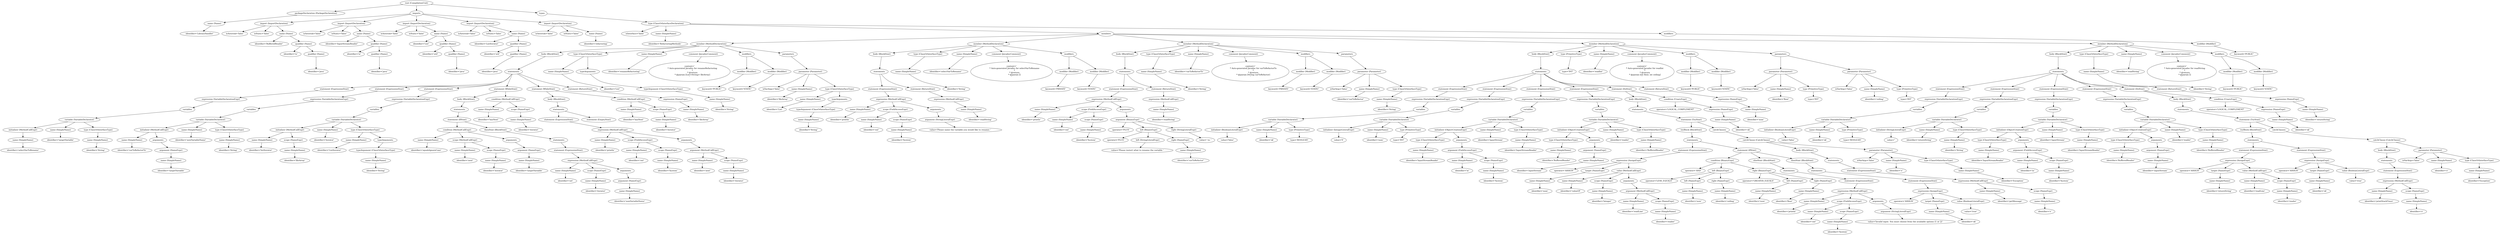 digraph {
n0 [label="root (CompilationUnit)"];
n1 [label="packageDeclaration (PackageDeclaration)"];
n0 -> n1;
n2 [label="name (Name)"];
n1 -> n2;
n3 [label="identifier='LibraryHandler'"];
n2 -> n3;
n4 [label="imports"];
n0 -> n4;
n5 [label="import (ImportDeclaration)"];
n4 -> n5;
n6 [label="isAsterisk='false'"];
n5 -> n6;
n7 [label="isStatic='false'"];
n5 -> n7;
n8 [label="name (Name)"];
n5 -> n8;
n9 [label="identifier='BufferedReader'"];
n8 -> n9;
n10 [label="qualifier (Name)"];
n8 -> n10;
n11 [label="identifier='io'"];
n10 -> n11;
n12 [label="qualifier (Name)"];
n10 -> n12;
n13 [label="identifier='java'"];
n12 -> n13;
n14 [label="import (ImportDeclaration)"];
n4 -> n14;
n15 [label="isAsterisk='false'"];
n14 -> n15;
n16 [label="isStatic='false'"];
n14 -> n16;
n17 [label="name (Name)"];
n14 -> n17;
n18 [label="identifier='InputStreamReader'"];
n17 -> n18;
n19 [label="qualifier (Name)"];
n17 -> n19;
n20 [label="identifier='io'"];
n19 -> n20;
n21 [label="qualifier (Name)"];
n19 -> n21;
n22 [label="identifier='java'"];
n21 -> n22;
n23 [label="import (ImportDeclaration)"];
n4 -> n23;
n24 [label="isAsterisk='false'"];
n23 -> n24;
n25 [label="isStatic='false'"];
n23 -> n25;
n26 [label="name (Name)"];
n23 -> n26;
n27 [label="identifier='List'"];
n26 -> n27;
n28 [label="qualifier (Name)"];
n26 -> n28;
n29 [label="identifier='util'"];
n28 -> n29;
n30 [label="qualifier (Name)"];
n28 -> n30;
n31 [label="identifier='java'"];
n30 -> n31;
n32 [label="import (ImportDeclaration)"];
n4 -> n32;
n33 [label="isAsterisk='false'"];
n32 -> n33;
n34 [label="isStatic='false'"];
n32 -> n34;
n35 [label="name (Name)"];
n32 -> n35;
n36 [label="identifier='ListIterator'"];
n35 -> n36;
n37 [label="qualifier (Name)"];
n35 -> n37;
n38 [label="identifier='util'"];
n37 -> n38;
n39 [label="qualifier (Name)"];
n37 -> n39;
n40 [label="identifier='java'"];
n39 -> n40;
n41 [label="import (ImportDeclaration)"];
n4 -> n41;
n42 [label="isAsterisk='false'"];
n41 -> n42;
n43 [label="isStatic='false'"];
n41 -> n43;
n44 [label="name (Name)"];
n41 -> n44;
n45 [label="identifier='refactoring'"];
n44 -> n45;
n46 [label="types"];
n0 -> n46;
n47 [label="type (ClassOrInterfaceDeclaration)"];
n46 -> n47;
n48 [label="isInterface='false'"];
n47 -> n48;
n49 [label="name (SimpleName)"];
n47 -> n49;
n50 [label="identifier='RefactoringMethods'"];
n49 -> n50;
n51 [label="members"];
n47 -> n51;
n52 [label="member (MethodDeclaration)"];
n51 -> n52;
n53 [label="body (BlockStmt)"];
n52 -> n53;
n54 [label="statements"];
n53 -> n54;
n55 [label="statement (ExpressionStmt)"];
n54 -> n55;
n56 [label="expression (VariableDeclarationExpr)"];
n55 -> n56;
n57 [label="variables"];
n56 -> n57;
n58 [label="variable (VariableDeclarator)"];
n57 -> n58;
n59 [label="initializer (MethodCallExpr)"];
n58 -> n59;
n60 [label="name (SimpleName)"];
n59 -> n60;
n61 [label="identifier='selectVarToRename'"];
n60 -> n61;
n62 [label="name (SimpleName)"];
n58 -> n62;
n63 [label="identifier='targetVariable'"];
n62 -> n63;
n64 [label="type (ClassOrInterfaceType)"];
n58 -> n64;
n65 [label="name (SimpleName)"];
n64 -> n65;
n66 [label="identifier='String'"];
n65 -> n66;
n67 [label="statement (ExpressionStmt)"];
n54 -> n67;
n68 [label="expression (VariableDeclarationExpr)"];
n67 -> n68;
n69 [label="variables"];
n68 -> n69;
n70 [label="variable (VariableDeclarator)"];
n69 -> n70;
n71 [label="initializer (MethodCallExpr)"];
n70 -> n71;
n72 [label="name (SimpleName)"];
n71 -> n72;
n73 [label="identifier='varToRefactorTo'"];
n72 -> n73;
n74 [label="arguments"];
n71 -> n74;
n75 [label="argument (NameExpr)"];
n74 -> n75;
n76 [label="name (SimpleName)"];
n75 -> n76;
n77 [label="identifier='targetVariable'"];
n76 -> n77;
n78 [label="name (SimpleName)"];
n70 -> n78;
n79 [label="identifier='newVariableName'"];
n78 -> n79;
n80 [label="type (ClassOrInterfaceType)"];
n70 -> n80;
n81 [label="name (SimpleName)"];
n80 -> n81;
n82 [label="identifier='String'"];
n81 -> n82;
n83 [label="statement (ExpressionStmt)"];
n54 -> n83;
n84 [label="expression (VariableDeclarationExpr)"];
n83 -> n84;
n85 [label="variables"];
n84 -> n85;
n86 [label="variable (VariableDeclarator)"];
n85 -> n86;
n87 [label="initializer (MethodCallExpr)"];
n86 -> n87;
n88 [label="name (SimpleName)"];
n87 -> n88;
n89 [label="identifier='listIterator'"];
n88 -> n89;
n90 [label="scope (NameExpr)"];
n87 -> n90;
n91 [label="name (SimpleName)"];
n90 -> n91;
n92 [label="identifier='fileArray'"];
n91 -> n92;
n93 [label="name (SimpleName)"];
n86 -> n93;
n94 [label="identifier='iterator'"];
n93 -> n94;
n95 [label="type (ClassOrInterfaceType)"];
n86 -> n95;
n96 [label="name (SimpleName)"];
n95 -> n96;
n97 [label="identifier='ListIterator'"];
n96 -> n97;
n98 [label="typeArguments"];
n95 -> n98;
n99 [label="typeArgument (ClassOrInterfaceType)"];
n98 -> n99;
n100 [label="name (SimpleName)"];
n99 -> n100;
n101 [label="identifier='String'"];
n100 -> n101;
n102 [label="statement (WhileStmt)"];
n54 -> n102;
n103 [label="body (BlockStmt)"];
n102 -> n103;
n104 [label="statements"];
n103 -> n104;
n105 [label="statement (IfStmt)"];
n104 -> n105;
n106 [label="condition (MethodCallExpr)"];
n105 -> n106;
n107 [label="name (SimpleName)"];
n106 -> n107;
n108 [label="identifier='equalsIgnoreCase'"];
n107 -> n108;
n109 [label="scope (MethodCallExpr)"];
n106 -> n109;
n110 [label="name (SimpleName)"];
n109 -> n110;
n111 [label="identifier='next'"];
n110 -> n111;
n112 [label="scope (NameExpr)"];
n109 -> n112;
n113 [label="name (SimpleName)"];
n112 -> n113;
n114 [label="identifier='iterator'"];
n113 -> n114;
n115 [label="arguments"];
n106 -> n115;
n116 [label="argument (NameExpr)"];
n115 -> n116;
n117 [label="name (SimpleName)"];
n116 -> n117;
n118 [label="identifier='targetVariable'"];
n117 -> n118;
n119 [label="thenStmt (BlockStmt)"];
n105 -> n119;
n120 [label="statements"];
n119 -> n120;
n121 [label="statement (ExpressionStmt)"];
n120 -> n121;
n122 [label="expression (MethodCallExpr)"];
n121 -> n122;
n123 [label="name (SimpleName)"];
n122 -> n123;
n124 [label="identifier='set'"];
n123 -> n124;
n125 [label="scope (NameExpr)"];
n122 -> n125;
n126 [label="name (SimpleName)"];
n125 -> n126;
n127 [label="identifier='iterator'"];
n126 -> n127;
n128 [label="arguments"];
n122 -> n128;
n129 [label="argument (NameExpr)"];
n128 -> n129;
n130 [label="name (SimpleName)"];
n129 -> n130;
n131 [label="identifier='newVariableName'"];
n130 -> n131;
n132 [label="condition (MethodCallExpr)"];
n102 -> n132;
n133 [label="name (SimpleName)"];
n132 -> n133;
n134 [label="identifier='hasNext'"];
n133 -> n134;
n135 [label="scope (NameExpr)"];
n132 -> n135;
n136 [label="name (SimpleName)"];
n135 -> n136;
n137 [label="identifier='iterator'"];
n136 -> n137;
n138 [label="statement (WhileStmt)"];
n54 -> n138;
n139 [label="body (BlockStmt)"];
n138 -> n139;
n140 [label="statements"];
n139 -> n140;
n141 [label="statement (ExpressionStmt)"];
n140 -> n141;
n142 [label="expression (MethodCallExpr)"];
n141 -> n142;
n143 [label="name (SimpleName)"];
n142 -> n143;
n144 [label="identifier='println'"];
n143 -> n144;
n145 [label="scope (FieldAccessExpr)"];
n142 -> n145;
n146 [label="name (SimpleName)"];
n145 -> n146;
n147 [label="identifier='out'"];
n146 -> n147;
n148 [label="scope (NameExpr)"];
n145 -> n148;
n149 [label="name (SimpleName)"];
n148 -> n149;
n150 [label="identifier='System'"];
n149 -> n150;
n151 [label="arguments"];
n142 -> n151;
n152 [label="argument (MethodCallExpr)"];
n151 -> n152;
n153 [label="name (SimpleName)"];
n152 -> n153;
n154 [label="identifier='next'"];
n153 -> n154;
n155 [label="scope (NameExpr)"];
n152 -> n155;
n156 [label="name (SimpleName)"];
n155 -> n156;
n157 [label="identifier='iterator'"];
n156 -> n157;
n158 [label="statement (EmptyStmt)"];
n140 -> n158;
n159 [label="condition (MethodCallExpr)"];
n138 -> n159;
n160 [label="name (SimpleName)"];
n159 -> n160;
n161 [label="identifier='hasNext'"];
n160 -> n161;
n162 [label="scope (NameExpr)"];
n159 -> n162;
n163 [label="name (SimpleName)"];
n162 -> n163;
n164 [label="identifier='iterator'"];
n163 -> n164;
n165 [label="statement (ReturnStmt)"];
n54 -> n165;
n166 [label="expression (NameExpr)"];
n165 -> n166;
n167 [label="name (SimpleName)"];
n166 -> n167;
n168 [label="identifier='fileArray'"];
n167 -> n168;
n169 [label="type (ClassOrInterfaceType)"];
n52 -> n169;
n170 [label="name (SimpleName)"];
n169 -> n170;
n171 [label="identifier='List'"];
n170 -> n171;
n172 [label="typeArguments"];
n169 -> n172;
n173 [label="typeArgument (ClassOrInterfaceType)"];
n172 -> n173;
n174 [label="name (SimpleName)"];
n173 -> n174;
n175 [label="identifier='String'"];
n174 -> n175;
n176 [label="name (SimpleName)"];
n52 -> n176;
n177 [label="identifier='renameRefactoring'"];
n176 -> n177;
n178 [label="comment (JavadocComment)"];
n52 -> n178;
n179 [label="content='
         * Auto-generated Javadoc for renameRefactoring
         *
         * @return
         * @param [List<String> fileArray]
'"];
n178 -> n179;
n180 [label="modifiers"];
n52 -> n180;
n181 [label="modifier (Modifier)"];
n180 -> n181;
n182 [label="keyword='PUBLIC'"];
n181 -> n182;
n183 [label="modifier (Modifier)"];
n180 -> n183;
n184 [label="keyword='STATIC'"];
n183 -> n184;
n185 [label="parameters"];
n52 -> n185;
n186 [label="parameter (Parameter)"];
n185 -> n186;
n187 [label="isVarArgs='false'"];
n186 -> n187;
n188 [label="name (SimpleName)"];
n186 -> n188;
n189 [label="identifier='fileArray'"];
n188 -> n189;
n190 [label="type (ClassOrInterfaceType)"];
n186 -> n190;
n191 [label="name (SimpleName)"];
n190 -> n191;
n192 [label="identifier='List'"];
n191 -> n192;
n193 [label="typeArguments"];
n190 -> n193;
n194 [label="typeArgument (ClassOrInterfaceType)"];
n193 -> n194;
n195 [label="name (SimpleName)"];
n194 -> n195;
n196 [label="identifier='String'"];
n195 -> n196;
n197 [label="member (MethodDeclaration)"];
n51 -> n197;
n198 [label="body (BlockStmt)"];
n197 -> n198;
n199 [label="statements"];
n198 -> n199;
n200 [label="statement (ExpressionStmt)"];
n199 -> n200;
n201 [label="expression (MethodCallExpr)"];
n200 -> n201;
n202 [label="name (SimpleName)"];
n201 -> n202;
n203 [label="identifier='println'"];
n202 -> n203;
n204 [label="scope (FieldAccessExpr)"];
n201 -> n204;
n205 [label="name (SimpleName)"];
n204 -> n205;
n206 [label="identifier='out'"];
n205 -> n206;
n207 [label="scope (NameExpr)"];
n204 -> n207;
n208 [label="name (SimpleName)"];
n207 -> n208;
n209 [label="identifier='System'"];
n208 -> n209;
n210 [label="arguments"];
n201 -> n210;
n211 [label="argument (StringLiteralExpr)"];
n210 -> n211;
n212 [label="value='Please name the variable you would like to rename: '"];
n211 -> n212;
n213 [label="statement (ReturnStmt)"];
n199 -> n213;
n214 [label="expression (MethodCallExpr)"];
n213 -> n214;
n215 [label="name (SimpleName)"];
n214 -> n215;
n216 [label="identifier='readString'"];
n215 -> n216;
n217 [label="type (ClassOrInterfaceType)"];
n197 -> n217;
n218 [label="name (SimpleName)"];
n217 -> n218;
n219 [label="identifier='String'"];
n218 -> n219;
n220 [label="name (SimpleName)"];
n197 -> n220;
n221 [label="identifier='selectVarToRename'"];
n220 -> n221;
n222 [label="comment (JavadocComment)"];
n197 -> n222;
n223 [label="content='
         * Auto-generated Javadoc for selectVarToRename
         *
         * @return
         * @param []
'"];
n222 -> n223;
n224 [label="modifiers"];
n197 -> n224;
n225 [label="modifier (Modifier)"];
n224 -> n225;
n226 [label="keyword='PRIVATE'"];
n225 -> n226;
n227 [label="modifier (Modifier)"];
n224 -> n227;
n228 [label="keyword='STATIC'"];
n227 -> n228;
n229 [label="member (MethodDeclaration)"];
n51 -> n229;
n230 [label="body (BlockStmt)"];
n229 -> n230;
n231 [label="statements"];
n230 -> n231;
n232 [label="statement (ExpressionStmt)"];
n231 -> n232;
n233 [label="expression (MethodCallExpr)"];
n232 -> n233;
n234 [label="name (SimpleName)"];
n233 -> n234;
n235 [label="identifier='println'"];
n234 -> n235;
n236 [label="scope (FieldAccessExpr)"];
n233 -> n236;
n237 [label="name (SimpleName)"];
n236 -> n237;
n238 [label="identifier='out'"];
n237 -> n238;
n239 [label="scope (NameExpr)"];
n236 -> n239;
n240 [label="name (SimpleName)"];
n239 -> n240;
n241 [label="identifier='System'"];
n240 -> n241;
n242 [label="arguments"];
n233 -> n242;
n243 [label="argument (BinaryExpr)"];
n242 -> n243;
n244 [label="operator='PLUS'"];
n243 -> n244;
n245 [label="left (BinaryExpr)"];
n243 -> n245;
n246 [label="operator='PLUS'"];
n245 -> n246;
n247 [label="left (StringLiteralExpr)"];
n245 -> n247;
n248 [label="value='Please instert what to rename the variable '"];
n247 -> n248;
n249 [label="right (NameExpr)"];
n245 -> n249;
n250 [label="name (SimpleName)"];
n249 -> n250;
n251 [label="identifier='varToRefactor'"];
n250 -> n251;
n252 [label="right (StringLiteralExpr)"];
n243 -> n252;
n253 [label="value=' to: '"];
n252 -> n253;
n254 [label="statement (ReturnStmt)"];
n231 -> n254;
n255 [label="expression (MethodCallExpr)"];
n254 -> n255;
n256 [label="name (SimpleName)"];
n255 -> n256;
n257 [label="identifier='readString'"];
n256 -> n257;
n258 [label="type (ClassOrInterfaceType)"];
n229 -> n258;
n259 [label="name (SimpleName)"];
n258 -> n259;
n260 [label="identifier='String'"];
n259 -> n260;
n261 [label="name (SimpleName)"];
n229 -> n261;
n262 [label="identifier='varToRefactorTo'"];
n261 -> n262;
n263 [label="comment (JavadocComment)"];
n229 -> n263;
n264 [label="content='
         * Auto-generated Javadoc for varToRefactorTo
         *
         * @return
         * @param [String varToRefactor]
'"];
n263 -> n264;
n265 [label="modifiers"];
n229 -> n265;
n266 [label="modifier (Modifier)"];
n265 -> n266;
n267 [label="keyword='PRIVATE'"];
n266 -> n267;
n268 [label="modifier (Modifier)"];
n265 -> n268;
n269 [label="keyword='STATIC'"];
n268 -> n269;
n270 [label="parameters"];
n229 -> n270;
n271 [label="parameter (Parameter)"];
n270 -> n271;
n272 [label="isVarArgs='false'"];
n271 -> n272;
n273 [label="name (SimpleName)"];
n271 -> n273;
n274 [label="identifier='varToRefactor'"];
n273 -> n274;
n275 [label="type (ClassOrInterfaceType)"];
n271 -> n275;
n276 [label="name (SimpleName)"];
n275 -> n276;
n277 [label="identifier='String'"];
n276 -> n277;
n278 [label="member (MethodDeclaration)"];
n51 -> n278;
n279 [label="body (BlockStmt)"];
n278 -> n279;
n280 [label="statements"];
n279 -> n280;
n281 [label="statement (ExpressionStmt)"];
n280 -> n281;
n282 [label="expression (VariableDeclarationExpr)"];
n281 -> n282;
n283 [label="variables"];
n282 -> n283;
n284 [label="variable (VariableDeclarator)"];
n283 -> n284;
n285 [label="initializer (BooleanLiteralExpr)"];
n284 -> n285;
n286 [label="value='false'"];
n285 -> n286;
n287 [label="name (SimpleName)"];
n284 -> n287;
n288 [label="identifier='ok'"];
n287 -> n288;
n289 [label="type (PrimitiveType)"];
n284 -> n289;
n290 [label="type='BOOLEAN'"];
n289 -> n290;
n291 [label="statement (ExpressionStmt)"];
n280 -> n291;
n292 [label="expression (VariableDeclarationExpr)"];
n291 -> n292;
n293 [label="variables"];
n292 -> n293;
n294 [label="variable (VariableDeclarator)"];
n293 -> n294;
n295 [label="initializer (IntegerLiteralExpr)"];
n294 -> n295;
n296 [label="value='0'"];
n295 -> n296;
n297 [label="name (SimpleName)"];
n294 -> n297;
n298 [label="identifier='num'"];
n297 -> n298;
n299 [label="type (PrimitiveType)"];
n294 -> n299;
n300 [label="type='INT'"];
n299 -> n300;
n301 [label="statement (ExpressionStmt)"];
n280 -> n301;
n302 [label="expression (VariableDeclarationExpr)"];
n301 -> n302;
n303 [label="variables"];
n302 -> n303;
n304 [label="variable (VariableDeclarator)"];
n303 -> n304;
n305 [label="initializer (ObjectCreationExpr)"];
n304 -> n305;
n306 [label="type (ClassOrInterfaceType)"];
n305 -> n306;
n307 [label="name (SimpleName)"];
n306 -> n307;
n308 [label="identifier='InputStreamReader'"];
n307 -> n308;
n309 [label="arguments"];
n305 -> n309;
n310 [label="argument (FieldAccessExpr)"];
n309 -> n310;
n311 [label="name (SimpleName)"];
n310 -> n311;
n312 [label="identifier='in'"];
n311 -> n312;
n313 [label="scope (NameExpr)"];
n310 -> n313;
n314 [label="name (SimpleName)"];
n313 -> n314;
n315 [label="identifier='System'"];
n314 -> n315;
n316 [label="name (SimpleName)"];
n304 -> n316;
n317 [label="identifier='inputStream'"];
n316 -> n317;
n318 [label="type (ClassOrInterfaceType)"];
n304 -> n318;
n319 [label="name (SimpleName)"];
n318 -> n319;
n320 [label="identifier='InputStreamReader'"];
n319 -> n320;
n321 [label="statement (ExpressionStmt)"];
n280 -> n321;
n322 [label="expression (VariableDeclarationExpr)"];
n321 -> n322;
n323 [label="variables"];
n322 -> n323;
n324 [label="variable (VariableDeclarator)"];
n323 -> n324;
n325 [label="initializer (ObjectCreationExpr)"];
n324 -> n325;
n326 [label="type (ClassOrInterfaceType)"];
n325 -> n326;
n327 [label="name (SimpleName)"];
n326 -> n327;
n328 [label="identifier='BufferedReader'"];
n327 -> n328;
n329 [label="arguments"];
n325 -> n329;
n330 [label="argument (NameExpr)"];
n329 -> n330;
n331 [label="name (SimpleName)"];
n330 -> n331;
n332 [label="identifier='inputStream'"];
n331 -> n332;
n333 [label="name (SimpleName)"];
n324 -> n333;
n334 [label="identifier='reader'"];
n333 -> n334;
n335 [label="type (ClassOrInterfaceType)"];
n324 -> n335;
n336 [label="name (SimpleName)"];
n335 -> n336;
n337 [label="identifier='BufferedReader'"];
n336 -> n337;
n338 [label="statement (DoStmt)"];
n280 -> n338;
n339 [label="body (BlockStmt)"];
n338 -> n339;
n340 [label="statements"];
n339 -> n340;
n341 [label="statement (TryStmt)"];
n340 -> n341;
n342 [label="tryBlock (BlockStmt)"];
n341 -> n342;
n343 [label="statements"];
n342 -> n343;
n344 [label="statement (ExpressionStmt)"];
n343 -> n344;
n345 [label="expression (AssignExpr)"];
n344 -> n345;
n346 [label="operator='ASSIGN'"];
n345 -> n346;
n347 [label="target (NameExpr)"];
n345 -> n347;
n348 [label="name (SimpleName)"];
n347 -> n348;
n349 [label="identifier='num'"];
n348 -> n349;
n350 [label="value (MethodCallExpr)"];
n345 -> n350;
n351 [label="name (SimpleName)"];
n350 -> n351;
n352 [label="identifier='valueOf'"];
n351 -> n352;
n353 [label="scope (NameExpr)"];
n350 -> n353;
n354 [label="name (SimpleName)"];
n353 -> n354;
n355 [label="identifier='Integer'"];
n354 -> n355;
n356 [label="arguments"];
n350 -> n356;
n357 [label="argument (MethodCallExpr)"];
n356 -> n357;
n358 [label="name (SimpleName)"];
n357 -> n358;
n359 [label="identifier='readLine'"];
n358 -> n359;
n360 [label="scope (NameExpr)"];
n357 -> n360;
n361 [label="name (SimpleName)"];
n360 -> n361;
n362 [label="identifier='reader'"];
n361 -> n362;
n363 [label="statement (IfStmt)"];
n343 -> n363;
n364 [label="condition (BinaryExpr)"];
n363 -> n364;
n365 [label="operator='AND'"];
n364 -> n365;
n366 [label="left (BinaryExpr)"];
n364 -> n366;
n367 [label="operator='LESS_EQUALS'"];
n366 -> n367;
n368 [label="left (NameExpr)"];
n366 -> n368;
n369 [label="name (SimpleName)"];
n368 -> n369;
n370 [label="identifier='num'"];
n369 -> n370;
n371 [label="right (NameExpr)"];
n366 -> n371;
n372 [label="name (SimpleName)"];
n371 -> n372;
n373 [label="identifier='ceiling'"];
n372 -> n373;
n374 [label="right (BinaryExpr)"];
n364 -> n374;
n375 [label="operator='GREATER_EQUALS'"];
n374 -> n375;
n376 [label="left (NameExpr)"];
n374 -> n376;
n377 [label="name (SimpleName)"];
n376 -> n377;
n378 [label="identifier='num'"];
n377 -> n378;
n379 [label="right (NameExpr)"];
n374 -> n379;
n380 [label="name (SimpleName)"];
n379 -> n380;
n381 [label="identifier='floor'"];
n380 -> n381;
n382 [label="elseStmt (BlockStmt)"];
n363 -> n382;
n383 [label="statements"];
n382 -> n383;
n384 [label="statement (ExpressionStmt)"];
n383 -> n384;
n385 [label="expression (MethodCallExpr)"];
n384 -> n385;
n386 [label="name (SimpleName)"];
n385 -> n386;
n387 [label="identifier='println'"];
n386 -> n387;
n388 [label="scope (FieldAccessExpr)"];
n385 -> n388;
n389 [label="name (SimpleName)"];
n388 -> n389;
n390 [label="identifier='out'"];
n389 -> n390;
n391 [label="scope (NameExpr)"];
n388 -> n391;
n392 [label="name (SimpleName)"];
n391 -> n392;
n393 [label="identifier='System'"];
n392 -> n393;
n394 [label="arguments"];
n385 -> n394;
n395 [label="argument (StringLiteralExpr)"];
n394 -> n395;
n396 [label="value='Invalid input. You must choose from the available options (1 or 2)'"];
n395 -> n396;
n397 [label="thenStmt (BlockStmt)"];
n363 -> n397;
n398 [label="statements"];
n397 -> n398;
n399 [label="statement (ExpressionStmt)"];
n398 -> n399;
n400 [label="expression (AssignExpr)"];
n399 -> n400;
n401 [label="operator='ASSIGN'"];
n400 -> n401;
n402 [label="target (NameExpr)"];
n400 -> n402;
n403 [label="name (SimpleName)"];
n402 -> n403;
n404 [label="identifier='ok'"];
n403 -> n404;
n405 [label="value (BooleanLiteralExpr)"];
n400 -> n405;
n406 [label="value='true'"];
n405 -> n406;
n407 [label="catchClauses"];
n341 -> n407;
n408 [label="catchClause (CatchClause)"];
n407 -> n408;
n409 [label="body (BlockStmt)"];
n408 -> n409;
n410 [label="statements"];
n409 -> n410;
n411 [label="statement (ExpressionStmt)"];
n410 -> n411;
n412 [label="expression (MethodCallExpr)"];
n411 -> n412;
n413 [label="name (SimpleName)"];
n412 -> n413;
n414 [label="identifier='getMessage'"];
n413 -> n414;
n415 [label="scope (NameExpr)"];
n412 -> n415;
n416 [label="name (SimpleName)"];
n415 -> n416;
n417 [label="identifier='e'"];
n416 -> n417;
n418 [label="parameter (Parameter)"];
n408 -> n418;
n419 [label="isVarArgs='false'"];
n418 -> n419;
n420 [label="name (SimpleName)"];
n418 -> n420;
n421 [label="identifier='e'"];
n420 -> n421;
n422 [label="type (ClassOrInterfaceType)"];
n418 -> n422;
n423 [label="name (SimpleName)"];
n422 -> n423;
n424 [label="identifier='Exception'"];
n423 -> n424;
n425 [label="condition (UnaryExpr)"];
n338 -> n425;
n426 [label="operator='LOGICAL_COMPLEMENT'"];
n425 -> n426;
n427 [label="expression (NameExpr)"];
n425 -> n427;
n428 [label="name (SimpleName)"];
n427 -> n428;
n429 [label="identifier='ok'"];
n428 -> n429;
n430 [label="statement (ReturnStmt)"];
n280 -> n430;
n431 [label="expression (NameExpr)"];
n430 -> n431;
n432 [label="name (SimpleName)"];
n431 -> n432;
n433 [label="identifier='num'"];
n432 -> n433;
n434 [label="type (PrimitiveType)"];
n278 -> n434;
n435 [label="type='INT'"];
n434 -> n435;
n436 [label="name (SimpleName)"];
n278 -> n436;
n437 [label="identifier='readInt'"];
n436 -> n437;
n438 [label="comment (JavadocComment)"];
n278 -> n438;
n439 [label="content='
         * Auto-generated Javadoc for readInt
         *
         * @return
         * @param [int floor, int ceiling]
'"];
n438 -> n439;
n440 [label="modifiers"];
n278 -> n440;
n441 [label="modifier (Modifier)"];
n440 -> n441;
n442 [label="keyword='PUBLIC'"];
n441 -> n442;
n443 [label="modifier (Modifier)"];
n440 -> n443;
n444 [label="keyword='STATIC'"];
n443 -> n444;
n445 [label="parameters"];
n278 -> n445;
n446 [label="parameter (Parameter)"];
n445 -> n446;
n447 [label="isVarArgs='false'"];
n446 -> n447;
n448 [label="name (SimpleName)"];
n446 -> n448;
n449 [label="identifier='floor'"];
n448 -> n449;
n450 [label="type (PrimitiveType)"];
n446 -> n450;
n451 [label="type='INT'"];
n450 -> n451;
n452 [label="parameter (Parameter)"];
n445 -> n452;
n453 [label="isVarArgs='false'"];
n452 -> n453;
n454 [label="name (SimpleName)"];
n452 -> n454;
n455 [label="identifier='ceiling'"];
n454 -> n455;
n456 [label="type (PrimitiveType)"];
n452 -> n456;
n457 [label="type='INT'"];
n456 -> n457;
n458 [label="member (MethodDeclaration)"];
n51 -> n458;
n459 [label="body (BlockStmt)"];
n458 -> n459;
n460 [label="statements"];
n459 -> n460;
n461 [label="statement (ExpressionStmt)"];
n460 -> n461;
n462 [label="expression (VariableDeclarationExpr)"];
n461 -> n462;
n463 [label="variables"];
n462 -> n463;
n464 [label="variable (VariableDeclarator)"];
n463 -> n464;
n465 [label="initializer (BooleanLiteralExpr)"];
n464 -> n465;
n466 [label="value='false'"];
n465 -> n466;
n467 [label="name (SimpleName)"];
n464 -> n467;
n468 [label="identifier='ok'"];
n467 -> n468;
n469 [label="type (PrimitiveType)"];
n464 -> n469;
n470 [label="type='BOOLEAN'"];
n469 -> n470;
n471 [label="statement (ExpressionStmt)"];
n460 -> n471;
n472 [label="expression (VariableDeclarationExpr)"];
n471 -> n472;
n473 [label="variables"];
n472 -> n473;
n474 [label="variable (VariableDeclarator)"];
n473 -> n474;
n475 [label="initializer (StringLiteralExpr)"];
n474 -> n475;
n476 [label="value=''"];
n475 -> n476;
n477 [label="name (SimpleName)"];
n474 -> n477;
n478 [label="identifier='returnString'"];
n477 -> n478;
n479 [label="type (ClassOrInterfaceType)"];
n474 -> n479;
n480 [label="name (SimpleName)"];
n479 -> n480;
n481 [label="identifier='String'"];
n480 -> n481;
n482 [label="statement (ExpressionStmt)"];
n460 -> n482;
n483 [label="expression (VariableDeclarationExpr)"];
n482 -> n483;
n484 [label="variables"];
n483 -> n484;
n485 [label="variable (VariableDeclarator)"];
n484 -> n485;
n486 [label="initializer (ObjectCreationExpr)"];
n485 -> n486;
n487 [label="type (ClassOrInterfaceType)"];
n486 -> n487;
n488 [label="name (SimpleName)"];
n487 -> n488;
n489 [label="identifier='InputStreamReader'"];
n488 -> n489;
n490 [label="arguments"];
n486 -> n490;
n491 [label="argument (FieldAccessExpr)"];
n490 -> n491;
n492 [label="name (SimpleName)"];
n491 -> n492;
n493 [label="identifier='in'"];
n492 -> n493;
n494 [label="scope (NameExpr)"];
n491 -> n494;
n495 [label="name (SimpleName)"];
n494 -> n495;
n496 [label="identifier='System'"];
n495 -> n496;
n497 [label="name (SimpleName)"];
n485 -> n497;
n498 [label="identifier='inputStream'"];
n497 -> n498;
n499 [label="type (ClassOrInterfaceType)"];
n485 -> n499;
n500 [label="name (SimpleName)"];
n499 -> n500;
n501 [label="identifier='InputStreamReader'"];
n500 -> n501;
n502 [label="statement (ExpressionStmt)"];
n460 -> n502;
n503 [label="expression (VariableDeclarationExpr)"];
n502 -> n503;
n504 [label="variables"];
n503 -> n504;
n505 [label="variable (VariableDeclarator)"];
n504 -> n505;
n506 [label="initializer (ObjectCreationExpr)"];
n505 -> n506;
n507 [label="type (ClassOrInterfaceType)"];
n506 -> n507;
n508 [label="name (SimpleName)"];
n507 -> n508;
n509 [label="identifier='BufferedReader'"];
n508 -> n509;
n510 [label="arguments"];
n506 -> n510;
n511 [label="argument (NameExpr)"];
n510 -> n511;
n512 [label="name (SimpleName)"];
n511 -> n512;
n513 [label="identifier='inputStream'"];
n512 -> n513;
n514 [label="name (SimpleName)"];
n505 -> n514;
n515 [label="identifier='reader'"];
n514 -> n515;
n516 [label="type (ClassOrInterfaceType)"];
n505 -> n516;
n517 [label="name (SimpleName)"];
n516 -> n517;
n518 [label="identifier='BufferedReader'"];
n517 -> n518;
n519 [label="statement (DoStmt)"];
n460 -> n519;
n520 [label="body (BlockStmt)"];
n519 -> n520;
n521 [label="statements"];
n520 -> n521;
n522 [label="statement (TryStmt)"];
n521 -> n522;
n523 [label="tryBlock (BlockStmt)"];
n522 -> n523;
n524 [label="statements"];
n523 -> n524;
n525 [label="statement (ExpressionStmt)"];
n524 -> n525;
n526 [label="expression (AssignExpr)"];
n525 -> n526;
n527 [label="operator='ASSIGN'"];
n526 -> n527;
n528 [label="target (NameExpr)"];
n526 -> n528;
n529 [label="name (SimpleName)"];
n528 -> n529;
n530 [label="identifier='returnString'"];
n529 -> n530;
n531 [label="value (MethodCallExpr)"];
n526 -> n531;
n532 [label="name (SimpleName)"];
n531 -> n532;
n533 [label="identifier='readLine'"];
n532 -> n533;
n534 [label="scope (NameExpr)"];
n531 -> n534;
n535 [label="name (SimpleName)"];
n534 -> n535;
n536 [label="identifier='reader'"];
n535 -> n536;
n537 [label="statement (ExpressionStmt)"];
n524 -> n537;
n538 [label="expression (AssignExpr)"];
n537 -> n538;
n539 [label="operator='ASSIGN'"];
n538 -> n539;
n540 [label="target (NameExpr)"];
n538 -> n540;
n541 [label="name (SimpleName)"];
n540 -> n541;
n542 [label="identifier='ok'"];
n541 -> n542;
n543 [label="value (BooleanLiteralExpr)"];
n538 -> n543;
n544 [label="value='true'"];
n543 -> n544;
n545 [label="catchClauses"];
n522 -> n545;
n546 [label="catchClause (CatchClause)"];
n545 -> n546;
n547 [label="body (BlockStmt)"];
n546 -> n547;
n548 [label="statements"];
n547 -> n548;
n549 [label="statement (ExpressionStmt)"];
n548 -> n549;
n550 [label="expression (MethodCallExpr)"];
n549 -> n550;
n551 [label="name (SimpleName)"];
n550 -> n551;
n552 [label="identifier='printStackTrace'"];
n551 -> n552;
n553 [label="scope (NameExpr)"];
n550 -> n553;
n554 [label="name (SimpleName)"];
n553 -> n554;
n555 [label="identifier='e'"];
n554 -> n555;
n556 [label="parameter (Parameter)"];
n546 -> n556;
n557 [label="isVarArgs='false'"];
n556 -> n557;
n558 [label="name (SimpleName)"];
n556 -> n558;
n559 [label="identifier='e'"];
n558 -> n559;
n560 [label="type (ClassOrInterfaceType)"];
n556 -> n560;
n561 [label="name (SimpleName)"];
n560 -> n561;
n562 [label="identifier='Exception'"];
n561 -> n562;
n563 [label="condition (UnaryExpr)"];
n519 -> n563;
n564 [label="operator='LOGICAL_COMPLEMENT'"];
n563 -> n564;
n565 [label="expression (NameExpr)"];
n563 -> n565;
n566 [label="name (SimpleName)"];
n565 -> n566;
n567 [label="identifier='ok'"];
n566 -> n567;
n568 [label="statement (ReturnStmt)"];
n460 -> n568;
n569 [label="expression (NameExpr)"];
n568 -> n569;
n570 [label="name (SimpleName)"];
n569 -> n570;
n571 [label="identifier='returnString'"];
n570 -> n571;
n572 [label="type (ClassOrInterfaceType)"];
n458 -> n572;
n573 [label="name (SimpleName)"];
n572 -> n573;
n574 [label="identifier='String'"];
n573 -> n574;
n575 [label="name (SimpleName)"];
n458 -> n575;
n576 [label="identifier='readString'"];
n575 -> n576;
n577 [label="comment (JavadocComment)"];
n458 -> n577;
n578 [label="content='
         * Auto-generated Javadoc for readString
         *
         * @return
         * @param []
'"];
n577 -> n578;
n579 [label="modifiers"];
n458 -> n579;
n580 [label="modifier (Modifier)"];
n579 -> n580;
n581 [label="keyword='PUBLIC'"];
n580 -> n581;
n582 [label="modifier (Modifier)"];
n579 -> n582;
n583 [label="keyword='STATIC'"];
n582 -> n583;
n584 [label="modifiers"];
n47 -> n584;
n585 [label="modifier (Modifier)"];
n584 -> n585;
n586 [label="keyword='PUBLIC'"];
n585 -> n586;
}